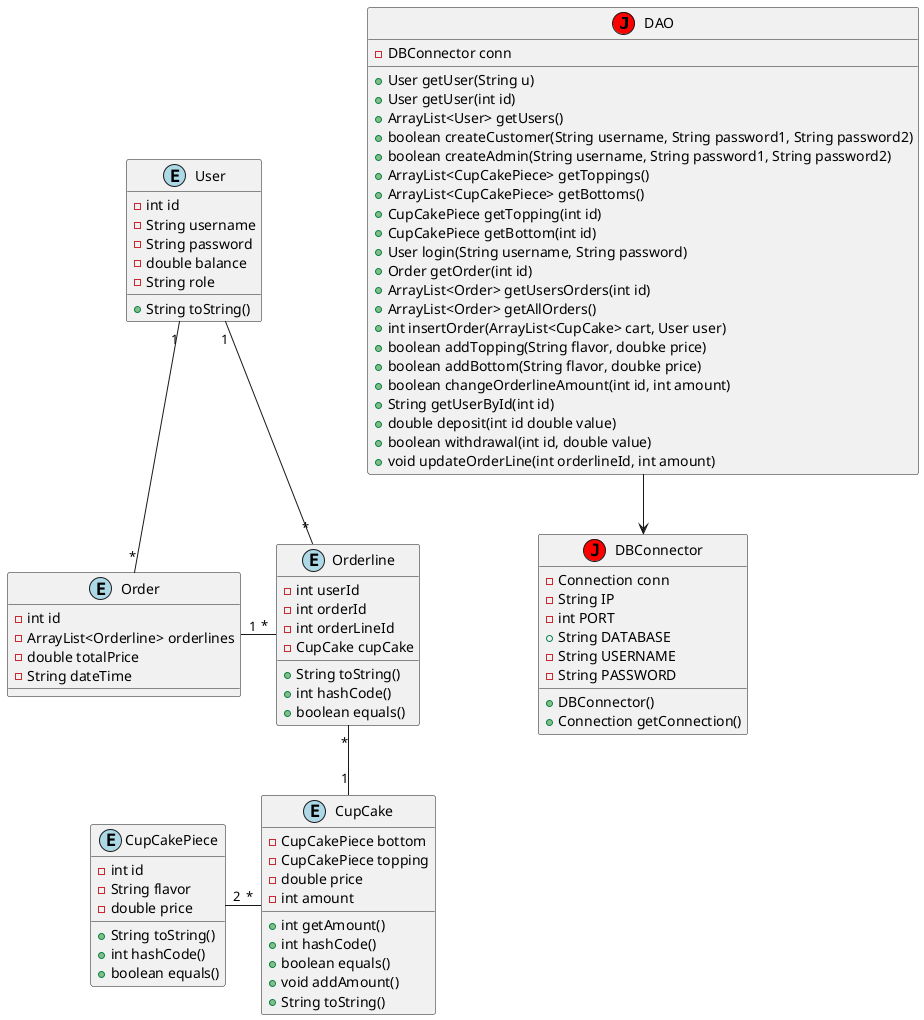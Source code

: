 @startuml

skinparam shadowing false

class DAO << (J,red) >>
class DBConnector << (J,red) >>
class CupCake << (E,lightblue) >>
class CupCakePiece << (E,lightblue) >>
class Order << (E,lightblue) >>
class Orderline << (E,lightblue) >>
class User << (E,lightblue) >>

CupCake : - CupCakePiece bottom
CupCake : - CupCakePiece topping
CupCake : - double price
CupCake : - int amount
CupCake : + int getAmount()
CupCake : + int hashCode()
CupCake : + boolean equals()
CupCake : + void addAmount()
CupCake : + String toString()
CupCakePiece : - int id
CupCakePiece : - String flavor
CupCakePiece : - double price
CupCakePiece : + String toString()
CupCakePiece : + int hashCode()
CupCakePiece : + boolean equals()
Order : - int id
Order : - ArrayList<Orderline> orderlines
Order : - double totalPrice
Order : - String dateTime
Orderline : - int userId
Orderline : - int orderId
Orderline : - int orderLineId
Orderline : - CupCake cupCake
Orderline : + String toString()
Orderline : + int hashCode()
Orderline : + boolean equals()
User : - int id
User : - String username
User : - String password
User : - double balance
User : - String role
User : + String toString()
DAO : - DBConnector conn
DAO : + User getUser(String u)
DAO : + User getUser(int id)
DAO : + ArrayList<User> getUsers()
DAO : + boolean createCustomer(String username, String password1, String password2)
DAO : + boolean createAdmin(String username, String password1, String password2)
DAO : + ArrayList<CupCakePiece> getToppings()
DAO : + ArrayList<CupCakePiece> getBottoms()
DAO : + CupCakePiece getTopping(int id)
DAO : + CupCakePiece getBottom(int id)
DAO : + User login(String username, String password)
DAO : + Order getOrder(int id)
DAO : + ArrayList<Order> getUsersOrders(int id)
DAO : + ArrayList<Order> getAllOrders()
DAO : + int insertOrder(ArrayList<CupCake> cart, User user)
DAO : + boolean addTopping(String flavor, doubke price)
DAO : + boolean addBottom(String flavor, doubke price)
DAO : + boolean changeOrderlineAmount(int id, int amount)
DAO : + String getUserById(int id)
DAO : + double deposit(int id double value)
DAO : + boolean withdrawal(int id, double value)
DAO : + void updateOrderLine(int orderlineId, int amount)
DBConnector : - Connection conn
DBConnector : - String IP
DBConnector : - int PORT
DBConnector : + String DATABASE
DBConnector : - String USERNAME
DBConnector : - String PASSWORD
DBConnector : + DBConnector()
DBConnector : + Connection getConnection()

CupCake "*" -left- "2" CupCakePiece
Order "1" -right- "*" Orderline
Orderline "*" -- "1" CupCake
User "1" -- "*" Order
User "1" -- "*" Orderline
DAO --> DBConnector

@enduml

